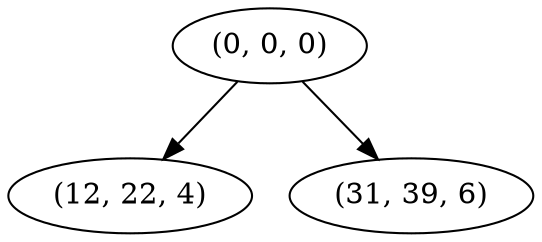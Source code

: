 digraph tree {
    "(0, 0, 0)";
    "(12, 22, 4)";
    "(31, 39, 6)";
    "(0, 0, 0)" -> "(12, 22, 4)";
    "(0, 0, 0)" -> "(31, 39, 6)";
}
